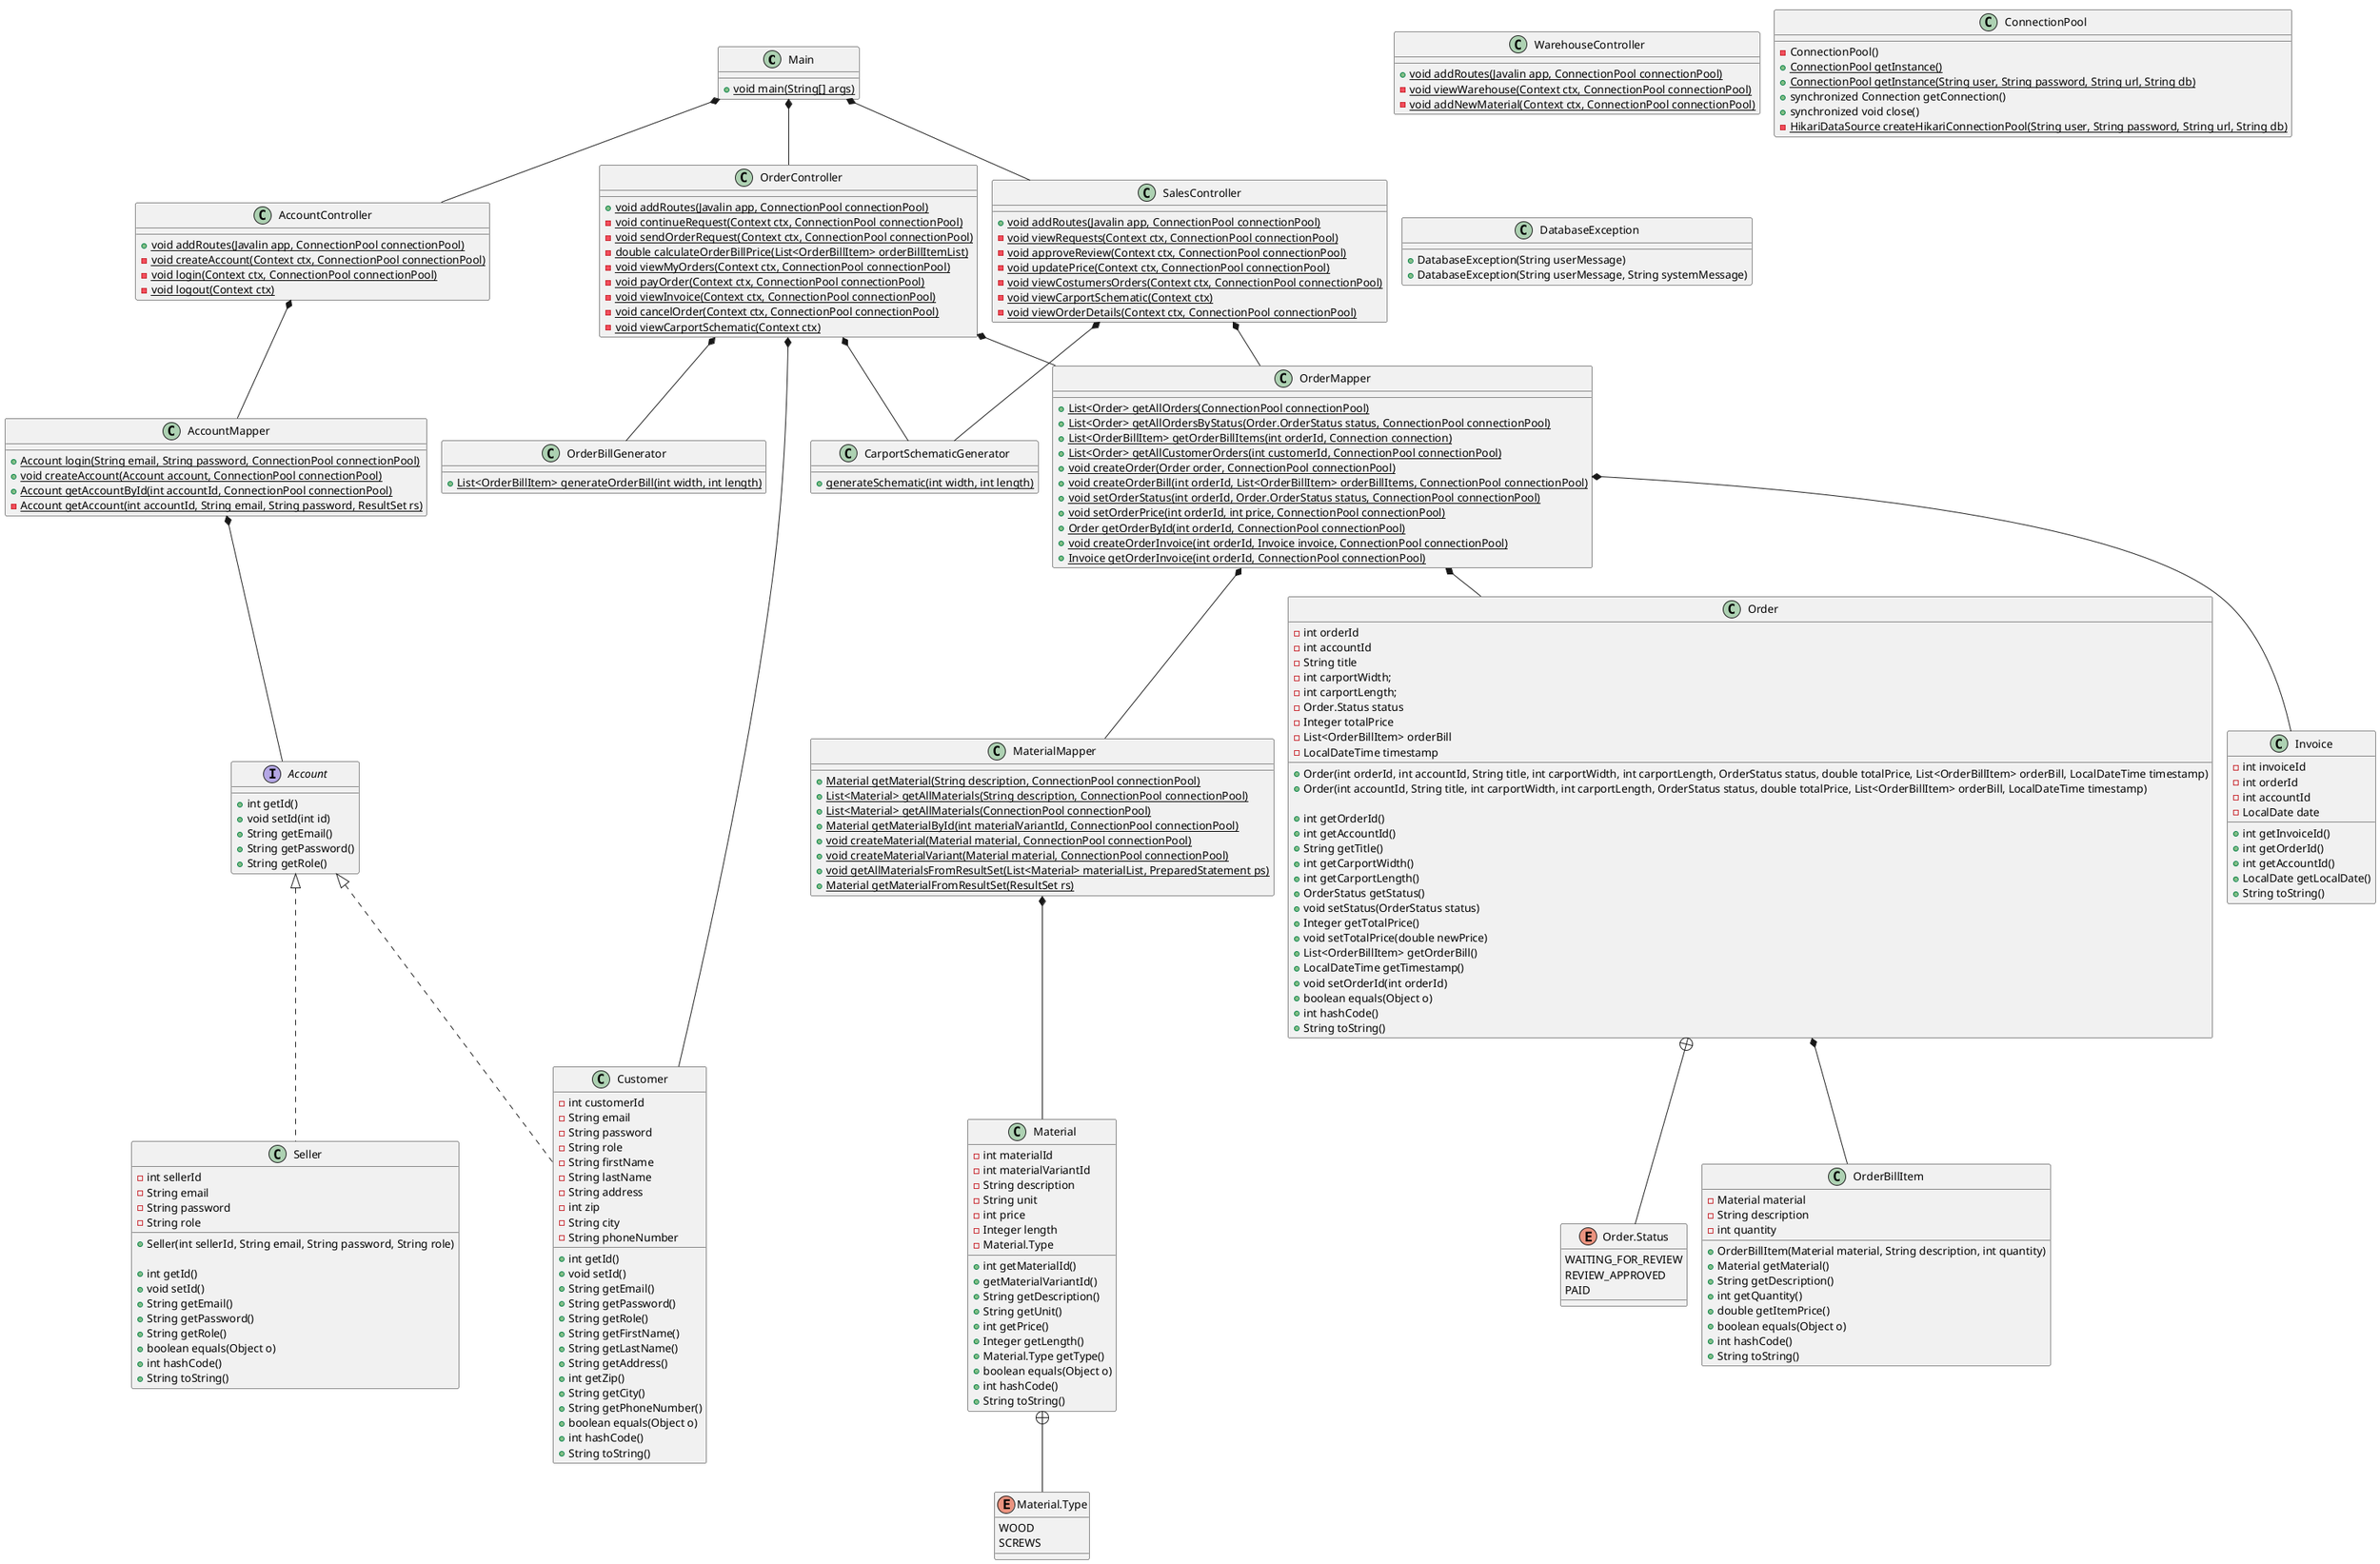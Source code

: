 @startuml
'https://plantuml.com/class-diagram
!pragma layout smetana
set separator none

class Main {
    + {static} void main(String[] args)
}

class AccountController {
    + {static} void addRoutes(Javalin app, ConnectionPool connectionPool)
    - {static} void createAccount(Context ctx, ConnectionPool connectionPool)
    - {static} void login(Context ctx, ConnectionPool connectionPool)
    - {static} void logout(Context ctx)
}

class SalesController {
    + {static} void addRoutes(Javalin app, ConnectionPool connectionPool)
    - {static} void viewRequests(Context ctx, ConnectionPool connectionPool)
    - {static} void approveReview(Context ctx, ConnectionPool connectionPool)
    - {static} void updatePrice(Context ctx, ConnectionPool connectionPool)
    - {static} void viewCostumersOrders(Context ctx, ConnectionPool connectionPool)
    - {static} void viewCarportSchematic(Context ctx)
    - {static} void viewOrderDetails(Context ctx, ConnectionPool connectionPool)
}

class OrderController {
    + {static} void addRoutes(Javalin app, ConnectionPool connectionPool)
    - {static} void continueRequest(Context ctx, ConnectionPool connectionPool)
    - {static} void sendOrderRequest(Context ctx, ConnectionPool connectionPool)
    - {static} double calculateOrderBillPrice(List<OrderBillItem> orderBillItemList)
    - {static} void viewMyOrders(Context ctx, ConnectionPool connectionPool)
    - {static} void payOrder(Context ctx, ConnectionPool connectionPool)
    - {static} void viewInvoice(Context ctx, ConnectionPool connectionPool)
    - {static} void cancelOrder(Context ctx, ConnectionPool connectionPool)
    - {static} void viewCarportSchematic(Context ctx)
}

class WarehouseController {
    + {static} void addRoutes(Javalin app, ConnectionPool connectionPool)
    - {static} void viewWarehouse(Context ctx, ConnectionPool connectionPool)
    - {static} void addNewMaterial(Context ctx, ConnectionPool connectionPool)
}

class AccountMapper {
    + {static} Account login(String email, String password, ConnectionPool connectionPool)
    + {static} void createAccount(Account account, ConnectionPool connectionPool)
    + {static} Account getAccountById(int accountId, ConnectionPool connectionPool)
    - {static} Account getAccount(int accountId, String email, String password, ResultSet rs)
}

class OrderMapper {
    + {static} List<Order> getAllOrders(ConnectionPool connectionPool)
    + {static} List<Order> getAllOrdersByStatus(Order.OrderStatus status, ConnectionPool connectionPool)
    + {static} List<OrderBillItem> getOrderBillItems(int orderId, Connection connection)
    + {static} List<Order> getAllCustomerOrders(int customerId, ConnectionPool connectionPool)
    + {static} void createOrder(Order order, ConnectionPool connectionPool)
    + {static} void createOrderBill(int orderId, List<OrderBillItem> orderBillItems, ConnectionPool connectionPool)
    + {static} void setOrderStatus(int orderId, Order.OrderStatus status, ConnectionPool connectionPool)
    + {static} void setOrderPrice(int orderId, int price, ConnectionPool connectionPool)
    + {static} Order getOrderById(int orderId, ConnectionPool connectionPool)
    + {static} void createOrderInvoice(int orderId, Invoice invoice, ConnectionPool connectionPool)
    + {static} Invoice getOrderInvoice(int orderId, ConnectionPool connectionPool)
}

class MaterialMapper {
    + {static} Material getMaterial(String description, ConnectionPool connectionPool)
    + {static} List<Material> getAllMaterials(String description, ConnectionPool connectionPool)
    + {static} List<Material> getAllMaterials(ConnectionPool connectionPool)
    + {static} Material getMaterialById(int materialVariantId, ConnectionPool connectionPool)
    + {static} void createMaterial(Material material, ConnectionPool connectionPool)
    + {static} void createMaterialVariant(Material material, ConnectionPool connectionPool)
    + {static} void getAllMaterialsFromResultSet(List<Material> materialList, PreparedStatement ps)
    + {static} Material getMaterialFromResultSet(ResultSet rs)
}

class ConnectionPool {
    - ConnectionPool()
    + {static} ConnectionPool getInstance()
    + {static} ConnectionPool getInstance(String user, String password, String url, String db)
    + synchronized Connection getConnection()
    + synchronized void close()
    - {static} HikariDataSource createHikariConnectionPool(String user, String password, String url, String db)
}

class DatabaseException {
    + DatabaseException(String userMessage)
    + DatabaseException(String userMessage, String systemMessage)
}

interface Account {
    + int getId()
    + void setId(int id)
    + String getEmail()
    + String getPassword()
    + String getRole()
}

class Seller implements Account {
    - int sellerId
    - String email
    - String password
    - String role
    + Seller(int sellerId, String email, String password, String role)

    + int getId()
    + void setId()
    + String getEmail()
    + String getPassword()
    + String getRole()
    + boolean equals(Object o)
    + int hashCode()
    + String toString()
}

class Customer implements Account {
    - int customerId
    - String email
    - String password
    - String role
    - String firstName
    - String lastName
    - String address
    - int zip
    - String city
    - String phoneNumber

    + int getId()
    + void setId()
    + String getEmail()
    + String getPassword()
    + String getRole()
    + String getFirstName()
    + String getLastName()
    + String getAddress()
    + int getZip()
    + String getCity()
    + String getPhoneNumber()
    + boolean equals(Object o)
    + int hashCode()
    + String toString()
}

class CarportSchematicGenerator {
    + {static} generateSchematic(int width, int length)
}

class OrderBillGenerator {
    + {static} List<OrderBillItem> generateOrderBill(int width, int length)
}

class Order {
    - int orderId
    - int accountId
    - String title
    - int carportWidth;
    - int carportLength;
    - Order.Status status
    - Integer totalPrice
    - List<OrderBillItem> orderBill
    - LocalDateTime timestamp

    + Order(int orderId, int accountId, String title, int carportWidth, int carportLength, OrderStatus status, double totalPrice, List<OrderBillItem> orderBill, LocalDateTime timestamp)
    + Order(int accountId, String title, int carportWidth, int carportLength, OrderStatus status, double totalPrice, List<OrderBillItem> orderBill, LocalDateTime timestamp)

    + int getOrderId()
    + int getAccountId()
    + String getTitle()
    + int getCarportWidth()
    + int getCarportLength()
    + OrderStatus getStatus()
    + void setStatus(OrderStatus status)
    + Integer getTotalPrice()
    + void setTotalPrice(double newPrice)
    + List<OrderBillItem> getOrderBill()
    + LocalDateTime getTimestamp()
    + void setOrderId(int orderId)
    + boolean equals(Object o)
    + int hashCode()
    + String toString()
}

enum Order.Status {
    WAITING_FOR_REVIEW
    REVIEW_APPROVED
    PAID
}

class OrderBillItem {
    - Material material
    - String description
    - int quantity

    + OrderBillItem(Material material, String description, int quantity)
    + Material getMaterial()
    + String getDescription()
    + int getQuantity()
    + double getItemPrice()
    + boolean equals(Object o)
    + int hashCode()
    + String toString()
}

class Invoice {
    - int invoiceId
    - int orderId
    - int accountId
    - LocalDate date

    + int getInvoiceId()
    + int getOrderId()
    + int getAccountId()
    + LocalDate getLocalDate()
    + String toString()
}

class Material {
    - int materialId
    - int materialVariantId
    - String description
    - String unit
    - int price
    - Integer length
    - Material.Type

    + int getMaterialId()
    + getMaterialVariantId()
    + String getDescription()
    + String getUnit()
    + int getPrice()
    + Integer getLength()
    + Material.Type getType()
    + boolean equals(Object o)
    + int hashCode()
    + String toString()
}

enum Material.Type {
    WOOD
    SCREWS
}

Main *-- AccountController
Main *-- OrderController
Main *-- SalesController

AccountController *-- AccountMapper
OrderController *-- OrderMapper
SalesController *-- OrderMapper

OrderController *-- CarportSchematicGenerator
OrderController *-- OrderBillGenerator
OrderController *-- Customer
SalesController *-- CarportSchematicGenerator

AccountMapper *-- Account
OrderMapper *-- Order
OrderMapper *-- Invoice
OrderMapper *-- MaterialMapper
MaterialMapper *-- Material

Order *-- OrderBillItem
Order +-- Order.Status

Material +-- Material.Type

@enduml